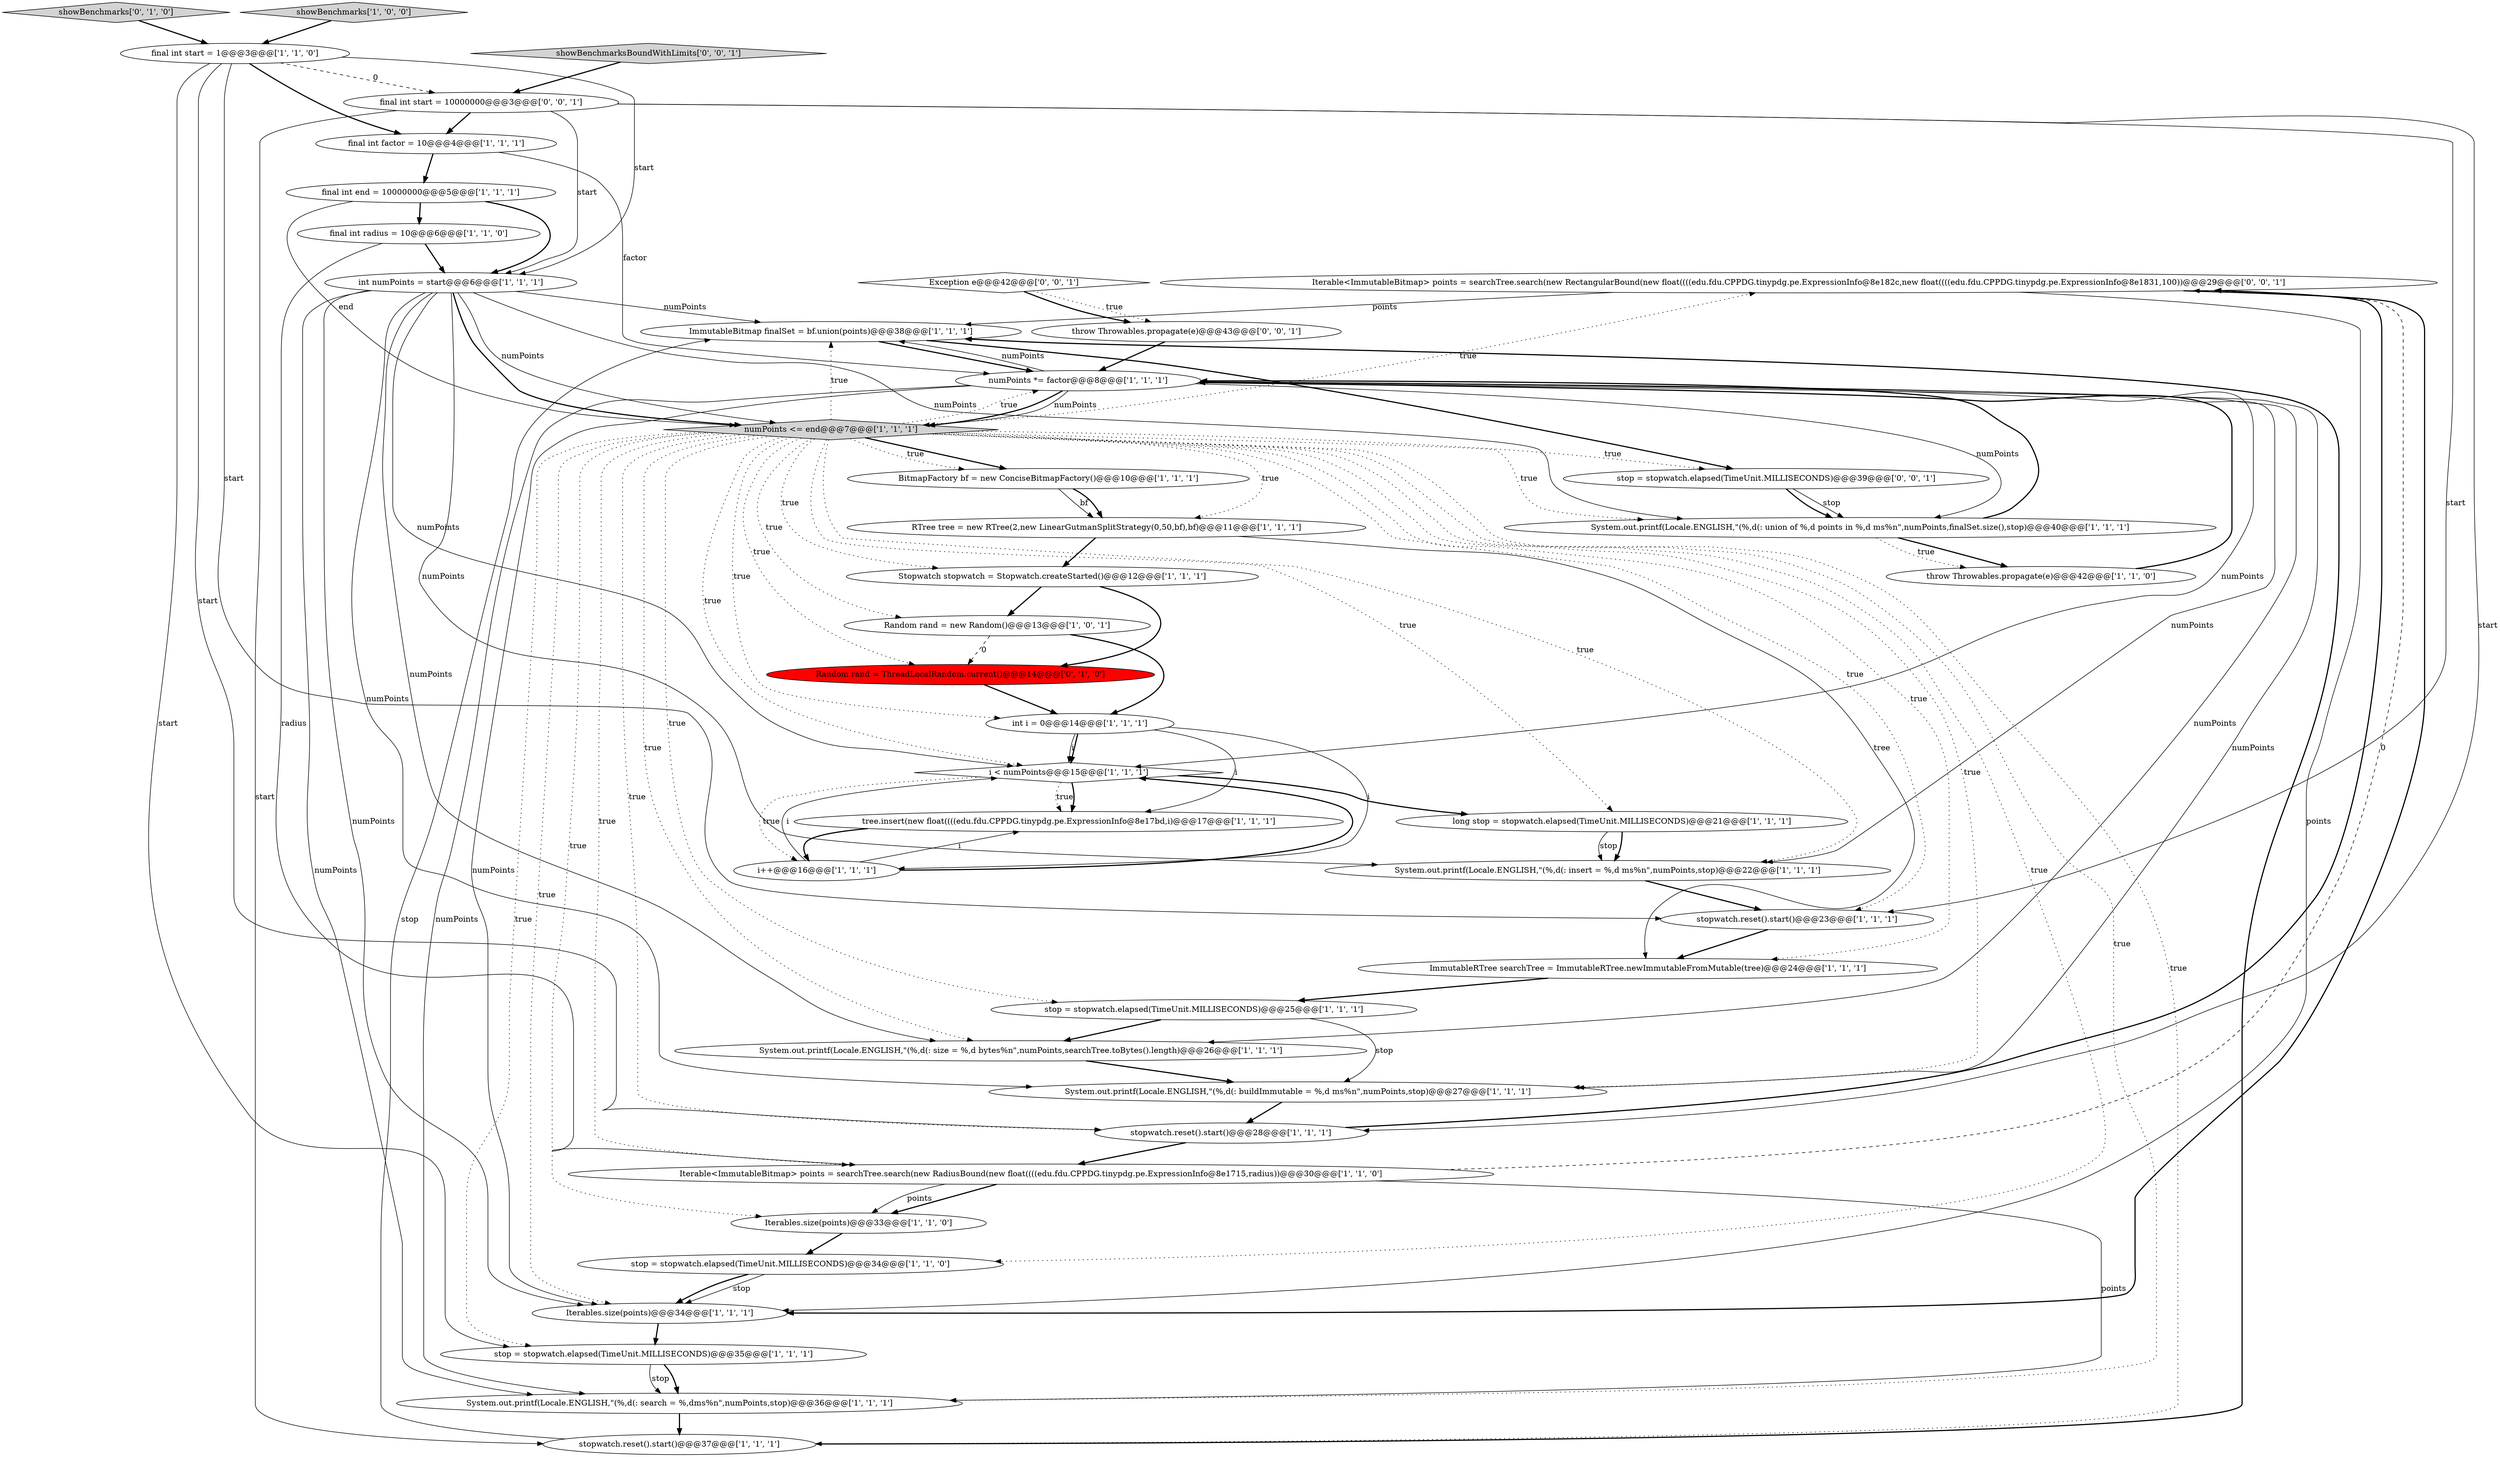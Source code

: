 digraph {
38 [style = filled, label = "Iterable<ImmutableBitmap> points = searchTree.search(new RectangularBound(new float((((edu.fdu.CPPDG.tinypdg.pe.ExpressionInfo@8e182c,new float((((edu.fdu.CPPDG.tinypdg.pe.ExpressionInfo@8e1831,100))@@@29@@@['0', '0', '1']", fillcolor = white, shape = ellipse image = "AAA0AAABBB3BBB"];
20 [style = filled, label = "int numPoints = start@@@6@@@['1', '1', '1']", fillcolor = white, shape = ellipse image = "AAA0AAABBB1BBB"];
6 [style = filled, label = "System.out.printf(Locale.ENGLISH,\"(%,d(: search = %,dms%n\",numPoints,stop)@@@36@@@['1', '1', '1']", fillcolor = white, shape = ellipse image = "AAA0AAABBB1BBB"];
18 [style = filled, label = "tree.insert(new float((((edu.fdu.CPPDG.tinypdg.pe.ExpressionInfo@8e17bd,i)@@@17@@@['1', '1', '1']", fillcolor = white, shape = ellipse image = "AAA0AAABBB1BBB"];
9 [style = filled, label = "numPoints *= factor@@@8@@@['1', '1', '1']", fillcolor = white, shape = ellipse image = "AAA0AAABBB1BBB"];
23 [style = filled, label = "stop = stopwatch.elapsed(TimeUnit.MILLISECONDS)@@@35@@@['1', '1', '1']", fillcolor = white, shape = ellipse image = "AAA0AAABBB1BBB"];
26 [style = filled, label = "System.out.printf(Locale.ENGLISH,\"(%,d(: union of %,d points in %,d ms%n\",numPoints,finalSet.size(),stop)@@@40@@@['1', '1', '1']", fillcolor = white, shape = ellipse image = "AAA0AAABBB1BBB"];
25 [style = filled, label = "final int factor = 10@@@4@@@['1', '1', '1']", fillcolor = white, shape = ellipse image = "AAA0AAABBB1BBB"];
4 [style = filled, label = "stopwatch.reset().start()@@@23@@@['1', '1', '1']", fillcolor = white, shape = ellipse image = "AAA0AAABBB1BBB"];
2 [style = filled, label = "stop = stopwatch.elapsed(TimeUnit.MILLISECONDS)@@@34@@@['1', '1', '0']", fillcolor = white, shape = ellipse image = "AAA0AAABBB1BBB"];
14 [style = filled, label = "Iterables.size(points)@@@33@@@['1', '1', '0']", fillcolor = white, shape = ellipse image = "AAA0AAABBB1BBB"];
40 [style = filled, label = "throw Throwables.propagate(e)@@@43@@@['0', '0', '1']", fillcolor = white, shape = ellipse image = "AAA0AAABBB3BBB"];
12 [style = filled, label = "numPoints <= end@@@7@@@['1', '1', '1']", fillcolor = lightgray, shape = diamond image = "AAA0AAABBB1BBB"];
15 [style = filled, label = "throw Throwables.propagate(e)@@@42@@@['1', '1', '0']", fillcolor = white, shape = ellipse image = "AAA0AAABBB1BBB"];
19 [style = filled, label = "final int start = 1@@@3@@@['1', '1', '0']", fillcolor = white, shape = ellipse image = "AAA0AAABBB1BBB"];
0 [style = filled, label = "i < numPoints@@@15@@@['1', '1', '1']", fillcolor = white, shape = diamond image = "AAA0AAABBB1BBB"];
41 [style = filled, label = "final int start = 10000000@@@3@@@['0', '0', '1']", fillcolor = white, shape = ellipse image = "AAA0AAABBB3BBB"];
24 [style = filled, label = "stopwatch.reset().start()@@@37@@@['1', '1', '1']", fillcolor = white, shape = ellipse image = "AAA0AAABBB1BBB"];
34 [style = filled, label = "showBenchmarks['0', '1', '0']", fillcolor = lightgray, shape = diamond image = "AAA0AAABBB2BBB"];
1 [style = filled, label = "System.out.printf(Locale.ENGLISH,\"(%,d(: size = %,d bytes%n\",numPoints,searchTree.toBytes().length)@@@26@@@['1', '1', '1']", fillcolor = white, shape = ellipse image = "AAA0AAABBB1BBB"];
28 [style = filled, label = "stop = stopwatch.elapsed(TimeUnit.MILLISECONDS)@@@25@@@['1', '1', '1']", fillcolor = white, shape = ellipse image = "AAA0AAABBB1BBB"];
39 [style = filled, label = "Exception e@@@42@@@['0', '0', '1']", fillcolor = white, shape = diamond image = "AAA0AAABBB3BBB"];
11 [style = filled, label = "ImmutableBitmap finalSet = bf.union(points)@@@38@@@['1', '1', '1']", fillcolor = white, shape = ellipse image = "AAA0AAABBB1BBB"];
3 [style = filled, label = "stopwatch.reset().start()@@@28@@@['1', '1', '1']", fillcolor = white, shape = ellipse image = "AAA0AAABBB1BBB"];
31 [style = filled, label = "final int radius = 10@@@6@@@['1', '1', '0']", fillcolor = white, shape = ellipse image = "AAA0AAABBB1BBB"];
16 [style = filled, label = "Stopwatch stopwatch = Stopwatch.createStarted()@@@12@@@['1', '1', '1']", fillcolor = white, shape = ellipse image = "AAA0AAABBB1BBB"];
21 [style = filled, label = "RTree tree = new RTree(2,new LinearGutmanSplitStrategy(0,50,bf),bf)@@@11@@@['1', '1', '1']", fillcolor = white, shape = ellipse image = "AAA0AAABBB1BBB"];
35 [style = filled, label = "Random rand = ThreadLocalRandom.current()@@@14@@@['0', '1', '0']", fillcolor = red, shape = ellipse image = "AAA1AAABBB2BBB"];
32 [style = filled, label = "Random rand = new Random()@@@13@@@['1', '0', '1']", fillcolor = white, shape = ellipse image = "AAA0AAABBB1BBB"];
5 [style = filled, label = "ImmutableRTree searchTree = ImmutableRTree.newImmutableFromMutable(tree)@@@24@@@['1', '1', '1']", fillcolor = white, shape = ellipse image = "AAA0AAABBB1BBB"];
17 [style = filled, label = "i++@@@16@@@['1', '1', '1']", fillcolor = white, shape = ellipse image = "AAA0AAABBB1BBB"];
7 [style = filled, label = "BitmapFactory bf = new ConciseBitmapFactory()@@@10@@@['1', '1', '1']", fillcolor = white, shape = ellipse image = "AAA0AAABBB1BBB"];
29 [style = filled, label = "showBenchmarks['1', '0', '0']", fillcolor = lightgray, shape = diamond image = "AAA0AAABBB1BBB"];
13 [style = filled, label = "Iterable<ImmutableBitmap> points = searchTree.search(new RadiusBound(new float((((edu.fdu.CPPDG.tinypdg.pe.ExpressionInfo@8e1715,radius))@@@30@@@['1', '1', '0']", fillcolor = white, shape = ellipse image = "AAA0AAABBB1BBB"];
33 [style = filled, label = "System.out.printf(Locale.ENGLISH,\"(%,d(: buildImmutable = %,d ms%n\",numPoints,stop)@@@27@@@['1', '1', '1']", fillcolor = white, shape = ellipse image = "AAA0AAABBB1BBB"];
37 [style = filled, label = "stop = stopwatch.elapsed(TimeUnit.MILLISECONDS)@@@39@@@['0', '0', '1']", fillcolor = white, shape = ellipse image = "AAA0AAABBB3BBB"];
22 [style = filled, label = "final int end = 10000000@@@5@@@['1', '1', '1']", fillcolor = white, shape = ellipse image = "AAA0AAABBB1BBB"];
27 [style = filled, label = "long stop = stopwatch.elapsed(TimeUnit.MILLISECONDS)@@@21@@@['1', '1', '1']", fillcolor = white, shape = ellipse image = "AAA0AAABBB1BBB"];
30 [style = filled, label = "int i = 0@@@14@@@['1', '1', '1']", fillcolor = white, shape = ellipse image = "AAA0AAABBB1BBB"];
36 [style = filled, label = "showBenchmarksBoundWithLimits['0', '0', '1']", fillcolor = lightgray, shape = diamond image = "AAA0AAABBB3BBB"];
8 [style = filled, label = "System.out.printf(Locale.ENGLISH,\"(%,d(: insert = %,d ms%n\",numPoints,stop)@@@22@@@['1', '1', '1']", fillcolor = white, shape = ellipse image = "AAA0AAABBB1BBB"];
10 [style = filled, label = "Iterables.size(points)@@@34@@@['1', '1', '1']", fillcolor = white, shape = ellipse image = "AAA0AAABBB1BBB"];
20->33 [style = solid, label="numPoints"];
25->22 [style = bold, label=""];
12->8 [style = dotted, label="true"];
38->10 [style = solid, label="points"];
26->9 [style = bold, label=""];
3->38 [style = bold, label=""];
5->28 [style = bold, label=""];
11->9 [style = bold, label=""];
41->3 [style = solid, label="start"];
31->13 [style = solid, label="radius"];
12->21 [style = dotted, label="true"];
12->7 [style = bold, label=""];
12->35 [style = dotted, label="true"];
37->26 [style = solid, label="stop"];
19->23 [style = solid, label="start"];
30->18 [style = solid, label="i"];
1->33 [style = bold, label=""];
20->12 [style = solid, label="numPoints"];
24->11 [style = bold, label=""];
20->8 [style = solid, label="numPoints"];
26->15 [style = bold, label=""];
21->16 [style = bold, label=""];
2->10 [style = solid, label="stop"];
8->4 [style = bold, label=""];
31->20 [style = bold, label=""];
19->3 [style = solid, label="start"];
13->14 [style = bold, label=""];
12->33 [style = dotted, label="true"];
9->0 [style = solid, label="numPoints"];
12->3 [style = dotted, label="true"];
20->0 [style = solid, label="numPoints"];
22->12 [style = solid, label="end"];
33->3 [style = bold, label=""];
36->41 [style = bold, label=""];
34->19 [style = bold, label=""];
37->26 [style = bold, label=""];
12->23 [style = dotted, label="true"];
41->4 [style = solid, label="start"];
25->9 [style = solid, label="factor"];
32->35 [style = dashed, label="0"];
12->2 [style = dotted, label="true"];
11->37 [style = bold, label=""];
16->32 [style = bold, label=""];
13->6 [style = solid, label="points"];
7->21 [style = solid, label="bf"];
19->25 [style = bold, label=""];
12->11 [style = dotted, label="true"];
12->27 [style = dotted, label="true"];
12->32 [style = dotted, label="true"];
12->10 [style = dotted, label="true"];
22->20 [style = bold, label=""];
12->6 [style = dotted, label="true"];
15->9 [style = bold, label=""];
30->0 [style = solid, label="i"];
12->0 [style = dotted, label="true"];
39->40 [style = dotted, label="true"];
20->10 [style = solid, label="numPoints"];
12->4 [style = dotted, label="true"];
9->11 [style = solid, label="numPoints"];
12->7 [style = dotted, label="true"];
27->8 [style = bold, label=""];
12->37 [style = dotted, label="true"];
20->1 [style = solid, label="numPoints"];
17->0 [style = solid, label="i"];
9->8 [style = solid, label="numPoints"];
41->24 [style = solid, label="start"];
0->18 [style = dotted, label="true"];
9->6 [style = solid, label="numPoints"];
13->14 [style = solid, label="points"];
30->17 [style = solid, label="i"];
6->24 [style = bold, label=""];
40->9 [style = bold, label=""];
13->38 [style = dashed, label="0"];
32->30 [style = bold, label=""];
2->10 [style = bold, label=""];
19->20 [style = solid, label="start"];
9->26 [style = solid, label="numPoints"];
19->41 [style = dashed, label="0"];
12->26 [style = dotted, label="true"];
19->4 [style = solid, label="start"];
12->13 [style = dotted, label="true"];
17->0 [style = bold, label=""];
27->8 [style = solid, label="stop"];
29->19 [style = bold, label=""];
10->23 [style = bold, label=""];
39->40 [style = bold, label=""];
23->6 [style = bold, label=""];
12->24 [style = dotted, label="true"];
26->15 [style = dotted, label="true"];
0->18 [style = bold, label=""];
28->33 [style = solid, label="stop"];
14->2 [style = bold, label=""];
30->0 [style = bold, label=""];
9->12 [style = bold, label=""];
20->26 [style = solid, label="numPoints"];
41->20 [style = solid, label="start"];
35->30 [style = bold, label=""];
4->5 [style = bold, label=""];
23->6 [style = solid, label="stop"];
24->11 [style = solid, label="stop"];
9->12 [style = solid, label="numPoints"];
9->10 [style = solid, label="numPoints"];
38->10 [style = bold, label=""];
0->27 [style = bold, label=""];
22->31 [style = bold, label=""];
18->17 [style = bold, label=""];
12->1 [style = dotted, label="true"];
28->1 [style = bold, label=""];
20->11 [style = solid, label="numPoints"];
12->38 [style = dotted, label="true"];
21->5 [style = solid, label="tree"];
12->30 [style = dotted, label="true"];
17->18 [style = solid, label="i"];
9->1 [style = solid, label="numPoints"];
12->28 [style = dotted, label="true"];
20->6 [style = solid, label="numPoints"];
12->14 [style = dotted, label="true"];
38->11 [style = solid, label="points"];
12->16 [style = dotted, label="true"];
12->5 [style = dotted, label="true"];
20->12 [style = bold, label=""];
3->13 [style = bold, label=""];
7->21 [style = bold, label=""];
0->17 [style = dotted, label="true"];
41->25 [style = bold, label=""];
16->35 [style = bold, label=""];
9->33 [style = solid, label="numPoints"];
12->9 [style = dotted, label="true"];
}
